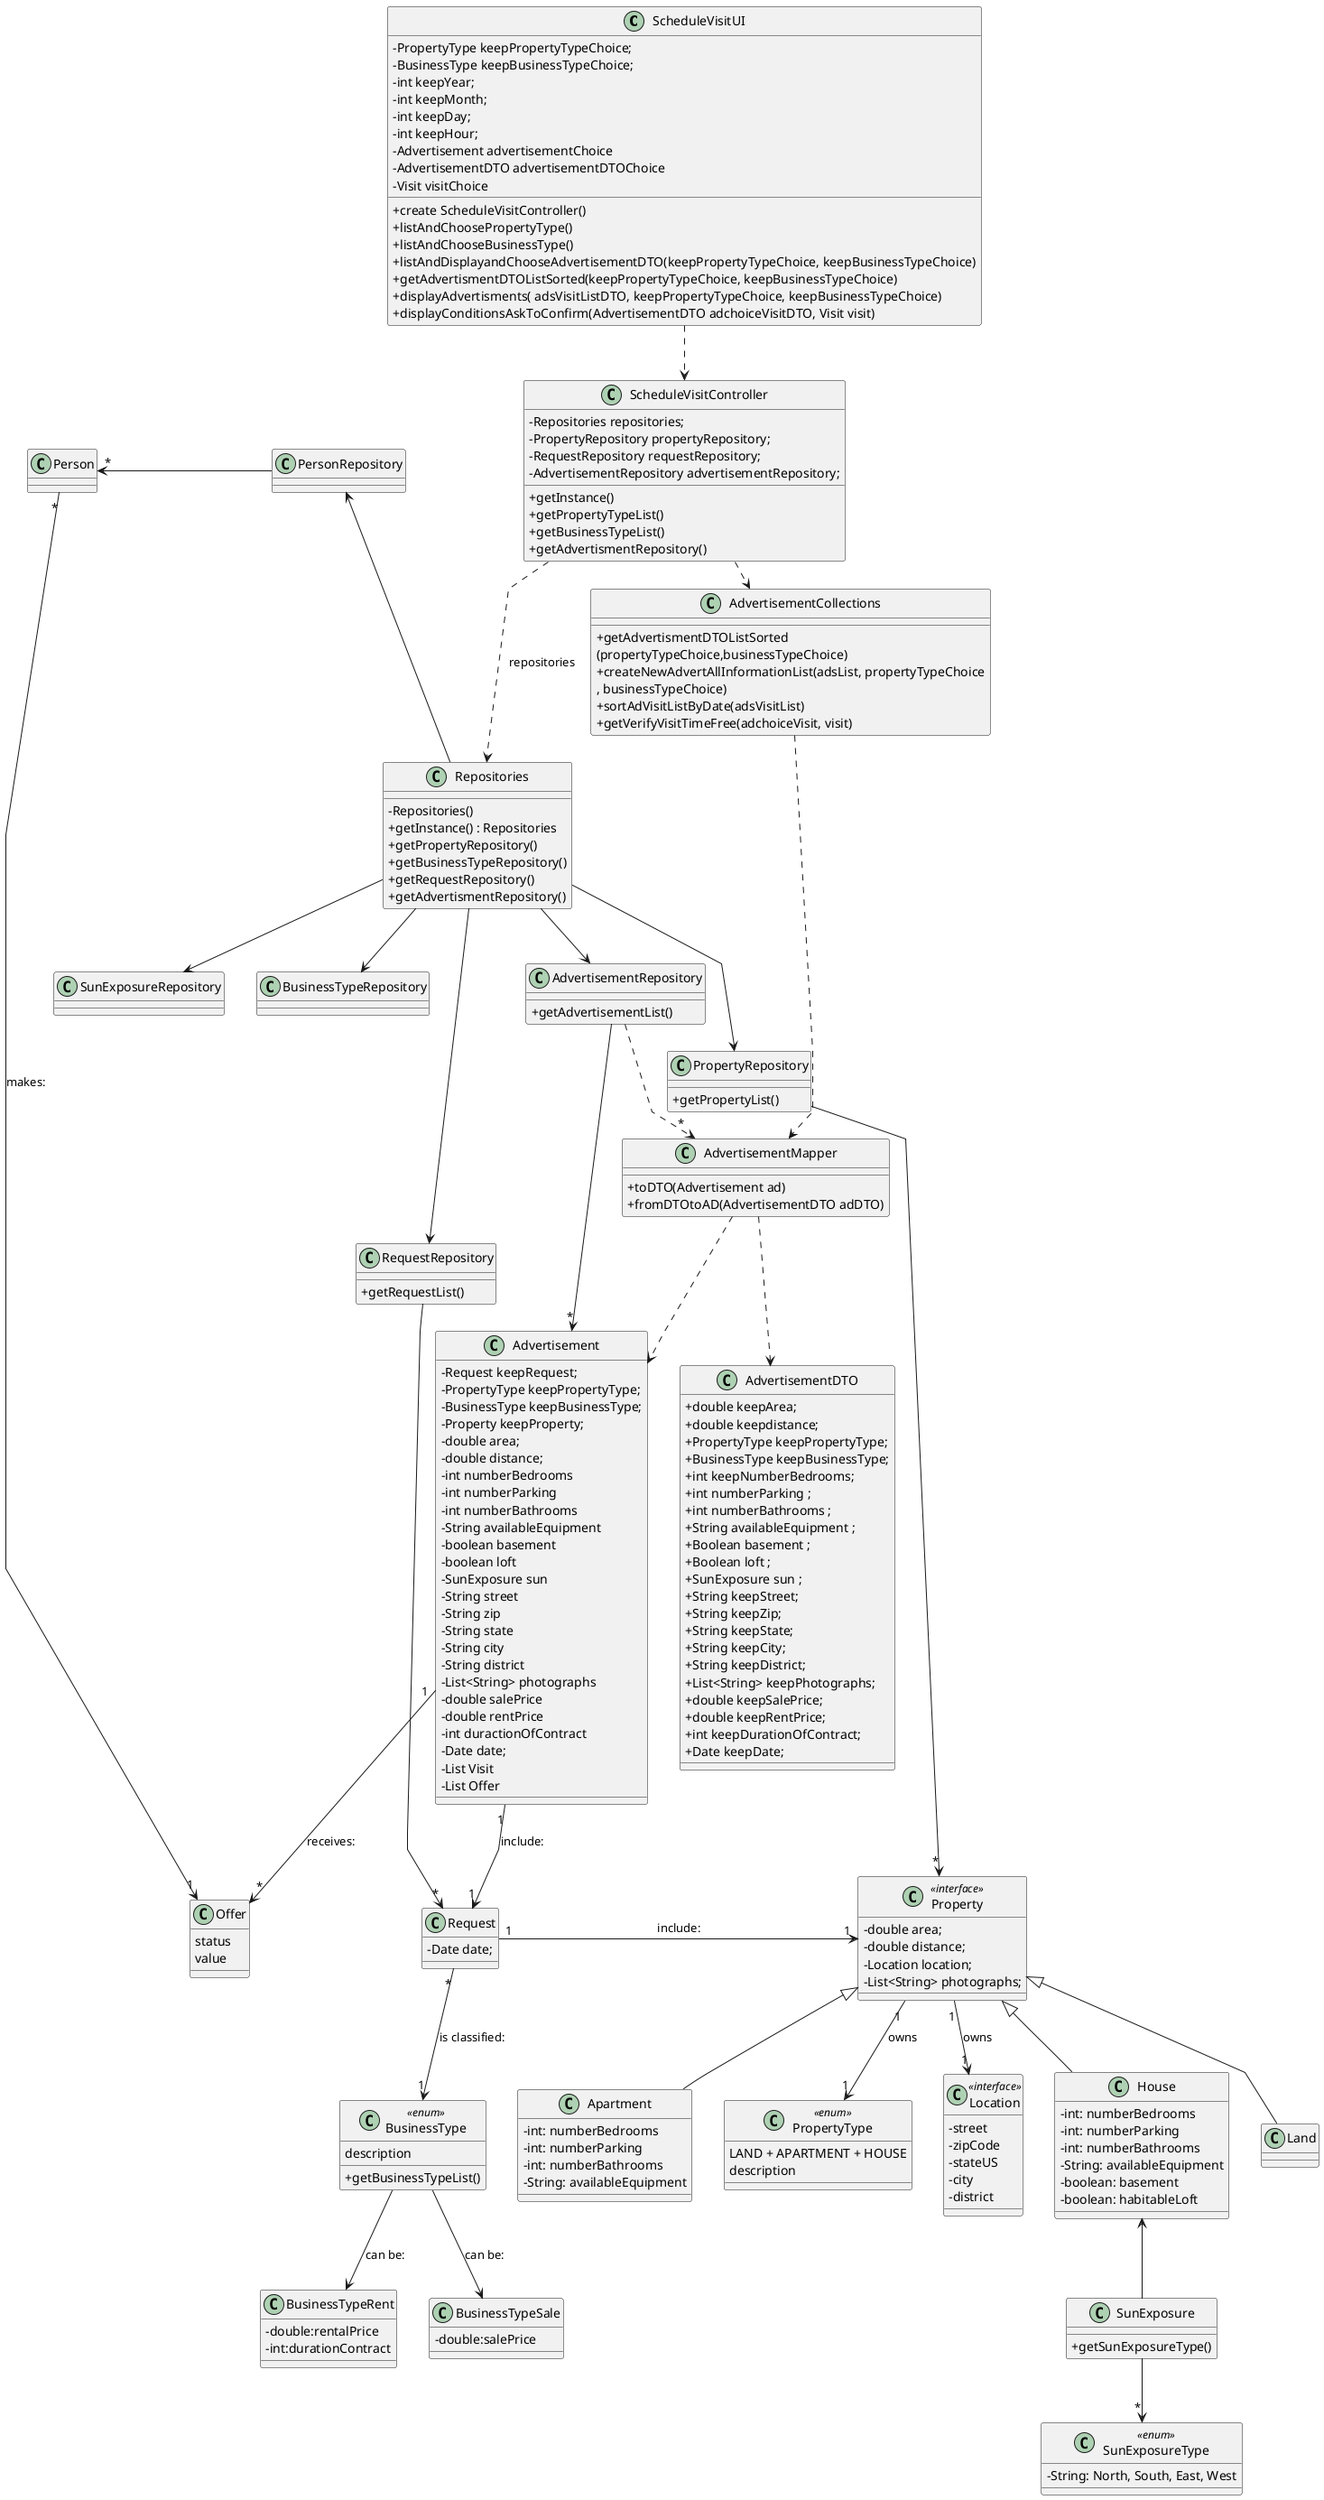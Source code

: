 @startuml
'skinparam monochrome true
skinparam packageStyle rectangle
skinparam shadowing false
skinparam linetype polyline
'skinparam linetype orto

skinparam classAttributeIconSize 0

'left to right direction

class ScheduleVisitUI {
- PropertyType keepPropertyTypeChoice;
- BusinessType keepBusinessTypeChoice;
- int keepYear;
- int keepMonth;
- int keepDay;
- int keepHour;
- Advertisement advertisementChoice
- AdvertisementDTO advertisementDTOChoice
- Visit visitChoice
+ create ScheduleVisitController()
+ listAndChoosePropertyType()
+ listAndChooseBusinessType()
+ listAndDisplayandChooseAdvertisementDTO(keepPropertyTypeChoice, keepBusinessTypeChoice)
+ getAdvertismentDTOListSorted(keepPropertyTypeChoice, keepBusinessTypeChoice)
+ displayAdvertisments( adsVisitListDTO, keepPropertyTypeChoice, keepBusinessTypeChoice)
+ displayConditionsAskToConfirm(AdvertisementDTO adchoiceVisitDTO, Visit visit)
}

'________________________________________________________________________________________

class ScheduleVisitController {
- Repositories repositories;
- PropertyRepository propertyRepository;
- RequestRepository requestRepository;
- AdvertisementRepository advertisementRepository;
+ getInstance()
+ getPropertyTypeList()
+ getBusinessTypeList()
+ getAdvertismentRepository()
}

'________________________________________________________________________________________


class Repositories {
- Repositories()
+ getInstance() : Repositories
+ getPropertyRepository()
+ getBusinessTypeRepository()
+ getRequestRepository()
+ getAdvertismentRepository()
}
'________________________________________________________________________________________

class PropertyRepository{
+ getPropertyList()
}
class Property <<interface>>{
- double area;
- double distance;
- Location location;
- List<String> photographs;
}
class Land{
}
class Apartment{
- int: numberBedrooms
- int: numberParking
- int: numberBathrooms
- String: availableEquipment
}
class House{
- int: numberBedrooms
- int: numberParking
- int: numberBathrooms
- String: availableEquipment
- boolean: basement
- boolean: habitableLoft
}
class SunExposureType <<enum>> {
- String: North, South, East, West
}
class SunExposure {
+ getSunExposureType()
}
class PropertyType <<enum>> {
LAND + APARTMENT + HOUSE
    description
}
class Location <<interface>> {
- street
- zipCode
- stateUS
- city
- district
}
'________________________________________________________________________________________
class RequestRepository{
+ getRequestList()
}
class Request{
- Date date;
}
class BusinessType{
+ getBusinessTypeList()
}
class BusinessType <<enum>> {
    description
}
class BusinessTypeRent{
-double:rentalPrice
-int:durationContract
}
class BusinessTypeSale{
- double:salePrice
}
'________________________________________________________________________________________
class AdvertisementRepository {
+ getAdvertisementList()
}
class Advertisement {
- Request keepRequest;
- PropertyType keepPropertyType;
- BusinessType keepBusinessType;
- Property keepProperty;
- double area;
- double distance;
- int numberBedrooms
- int numberParking
- int numberBathrooms
- String availableEquipment
- boolean basement
- boolean loft
- SunExposure sun
- String street
- String zip
- String state
- String city
- String district
- List<String> photographs
- double salePrice
- double rentPrice
- int duractionOfContract
- Date date;
- List Visit
- List Offer
}
class AdvertisementMapper{
+ toDTO(Advertisement ad)
+ fromDTOtoAD(AdvertisementDTO adDTO)
}
class AdvertisementDTO{
+ double keepArea;
+ double keepdistance;
+ PropertyType keepPropertyType;
+ BusinessType keepBusinessType;
+ int keepNumberBedrooms;
+ int numberParking ;
+ int numberBathrooms ;
+ String availableEquipment ;
+ Boolean basement ;
+ Boolean loft ;
+ SunExposure sun ;
+ String keepStreet;
+ String keepZip;
+ String keepState;
+ String keepCity;
+ String keepDistrict;
+ List<String> keepPhotographs;
+ double keepSalePrice;
+ double keepRentPrice;
+ int keepDurationOfContract;
+ Date keepDate;
}

class AdvertisementCollections{
+ getAdvertismentDTOListSorted\n(propertyTypeChoice,businessTypeChoice)
+ createNewAdvertAllInformationList(adsList, propertyTypeChoice\n, businessTypeChoice)
+ sortAdVisitListByDate(adsVisitList)
+ getVerifyVisitTimeFree(adchoiceVisit, visit)
}

class Offer{
    status
    value
}

ScheduleVisitUI .down.> ScheduleVisitController

ScheduleVisitController .down.> Repositories: repositories

Repositories -down-> PropertyRepository
Repositories -down-> SunExposureRepository
Repositories -down-> BusinessTypeRepository
Repositories -down-> RequestRepository
Repositories -up-> PersonRepository
Repositories -down-> AdvertisementRepository

PropertyRepository -down-> "*" Property
Property "1" -down-> "1" PropertyType: owns
Property "1" -down-> "1" Location: owns
Land -up-|> Property
Apartment -up-|> Property
House -up-|> Property
SunExposure -up-> House
SunExposure --> "*" SunExposureType

RequestRepository -down-> "*" Request
Request "*"  -down-> "1" BusinessType: is classified:
Request "1"  -> "1" Property: include:
BusinessType -down-> BusinessTypeRent: can be:
BusinessType -down-> BusinessTypeSale: can be:

AdvertisementRepository -down-> "*" Advertisement
AdvertisementRepository .down.> "*" AdvertisementMapper
AdvertisementMapper .down.> AdvertisementDTO
AdvertisementMapper .down.> Advertisement

ScheduleVisitController .> AdvertisementCollections
AdvertisementCollections .> AdvertisementMapper

Advertisement "1"-->"1" Request: include:

PersonRepository -left-> "*" Person

Advertisement "1"--> "*"Offer: receives:

Person "*" --> "1" Offer: makes:

@enduml